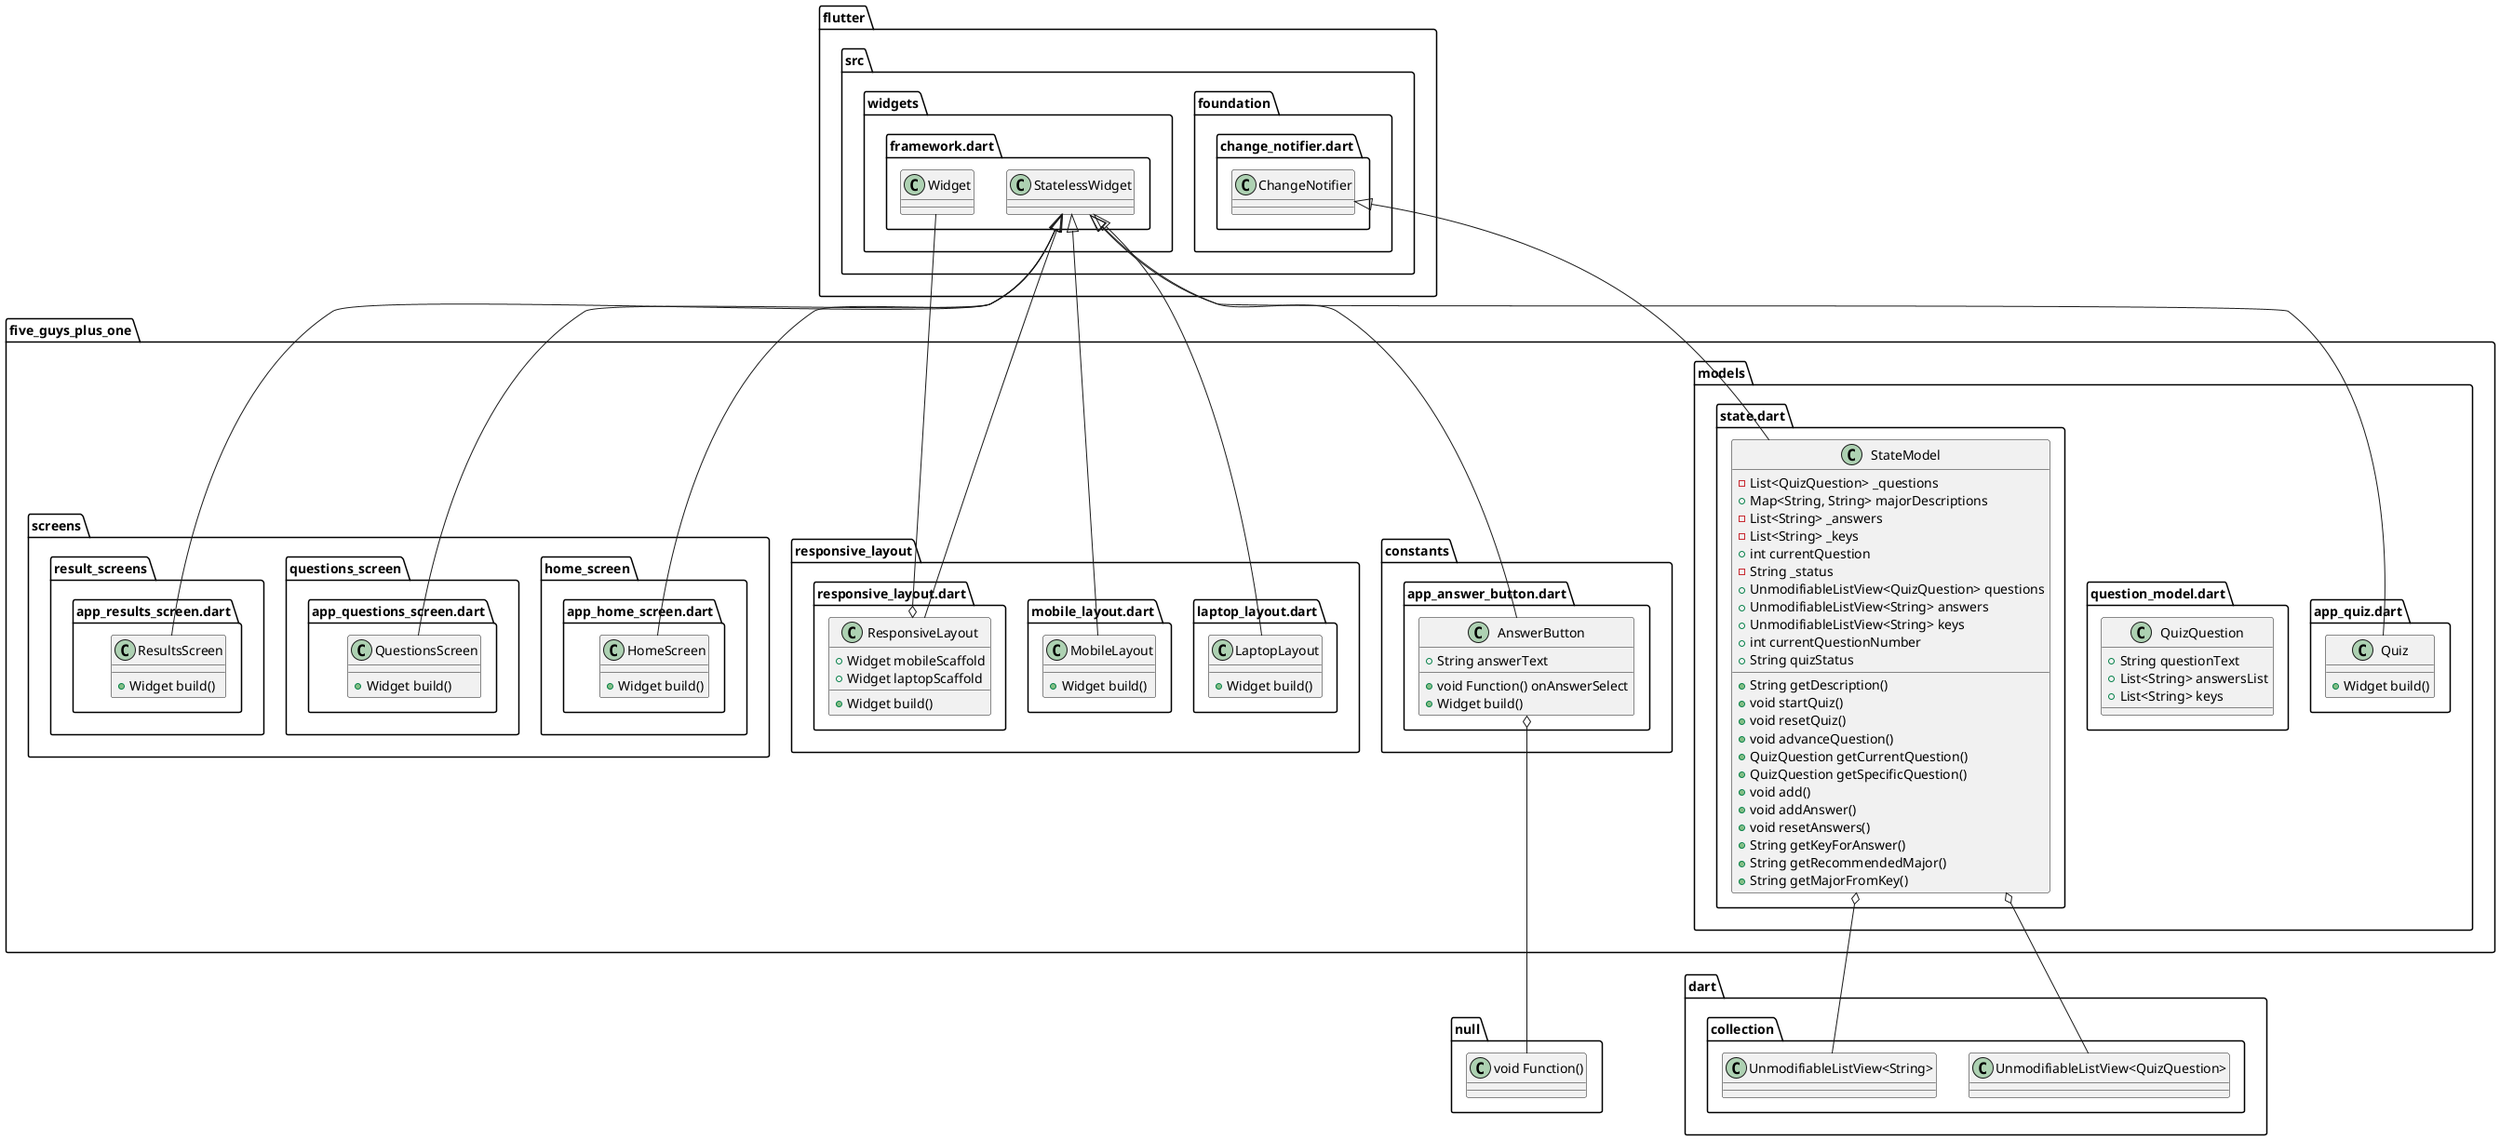 @startuml
set namespaceSeparator ::

class "five_guys_plus_one::constants::app_answer_button.dart::AnswerButton" {
  +String answerText
  +void Function() onAnswerSelect
  +Widget build()
}

"five_guys_plus_one::constants::app_answer_button.dart::AnswerButton" o-- "null::void Function()"
"flutter::src::widgets::framework.dart::StatelessWidget" <|-- "five_guys_plus_one::constants::app_answer_button.dart::AnswerButton"

class "five_guys_plus_one::models::app_quiz.dart::Quiz" {
  +Widget build()
}

"flutter::src::widgets::framework.dart::StatelessWidget" <|-- "five_guys_plus_one::models::app_quiz.dart::Quiz"

class "five_guys_plus_one::models::question_model.dart::QuizQuestion" {
  +String questionText
  +List<String> answersList
  +List<String> keys
}

class "five_guys_plus_one::models::state.dart::StateModel" {
  -List<QuizQuestion> _questions
  +Map<String, String> majorDescriptions
  -List<String> _answers
  -List<String> _keys
  +int currentQuestion
  -String _status
  +UnmodifiableListView<QuizQuestion> questions
  +UnmodifiableListView<String> answers
  +UnmodifiableListView<String> keys
  +int currentQuestionNumber
  +String quizStatus
  +String getDescription()
  +void startQuiz()
  +void resetQuiz()
  +void advanceQuestion()
  +QuizQuestion getCurrentQuestion()
  +QuizQuestion getSpecificQuestion()
  +void add()
  +void addAnswer()
  +void resetAnswers()
  +String getKeyForAnswer()
  +String getRecommendedMajor()
  +String getMajorFromKey()
}

"five_guys_plus_one::models::state.dart::StateModel" o-- "dart::collection::UnmodifiableListView<QuizQuestion>"
"five_guys_plus_one::models::state.dart::StateModel" o-- "dart::collection::UnmodifiableListView<String>"
"flutter::src::foundation::change_notifier.dart::ChangeNotifier" <|-- "five_guys_plus_one::models::state.dart::StateModel"

class "five_guys_plus_one::responsive_layout::laptop_layout.dart::LaptopLayout" {
  +Widget build()
}

"flutter::src::widgets::framework.dart::StatelessWidget" <|-- "five_guys_plus_one::responsive_layout::laptop_layout.dart::LaptopLayout"

class "five_guys_plus_one::responsive_layout::mobile_layout.dart::MobileLayout" {
  +Widget build()
}

"flutter::src::widgets::framework.dart::StatelessWidget" <|-- "five_guys_plus_one::responsive_layout::mobile_layout.dart::MobileLayout"

class "five_guys_plus_one::responsive_layout::responsive_layout.dart::ResponsiveLayout" {
  +Widget mobileScaffold
  +Widget laptopScaffold
  +Widget build()
}

"five_guys_plus_one::responsive_layout::responsive_layout.dart::ResponsiveLayout" o-- "flutter::src::widgets::framework.dart::Widget"
"flutter::src::widgets::framework.dart::StatelessWidget" <|-- "five_guys_plus_one::responsive_layout::responsive_layout.dart::ResponsiveLayout"

class "five_guys_plus_one::screens::home_screen::app_home_screen.dart::HomeScreen" {
  +Widget build()
}

"flutter::src::widgets::framework.dart::StatelessWidget" <|-- "five_guys_plus_one::screens::home_screen::app_home_screen.dart::HomeScreen"

class "five_guys_plus_one::screens::questions_screen::app_questions_screen.dart::QuestionsScreen" {
  +Widget build()
}

"flutter::src::widgets::framework.dart::StatelessWidget" <|-- "five_guys_plus_one::screens::questions_screen::app_questions_screen.dart::QuestionsScreen"

class "five_guys_plus_one::screens::result_screens::app_results_screen.dart::ResultsScreen" {
  +Widget build()
}

"flutter::src::widgets::framework.dart::StatelessWidget" <|-- "five_guys_plus_one::screens::result_screens::app_results_screen.dart::ResultsScreen"


@enduml